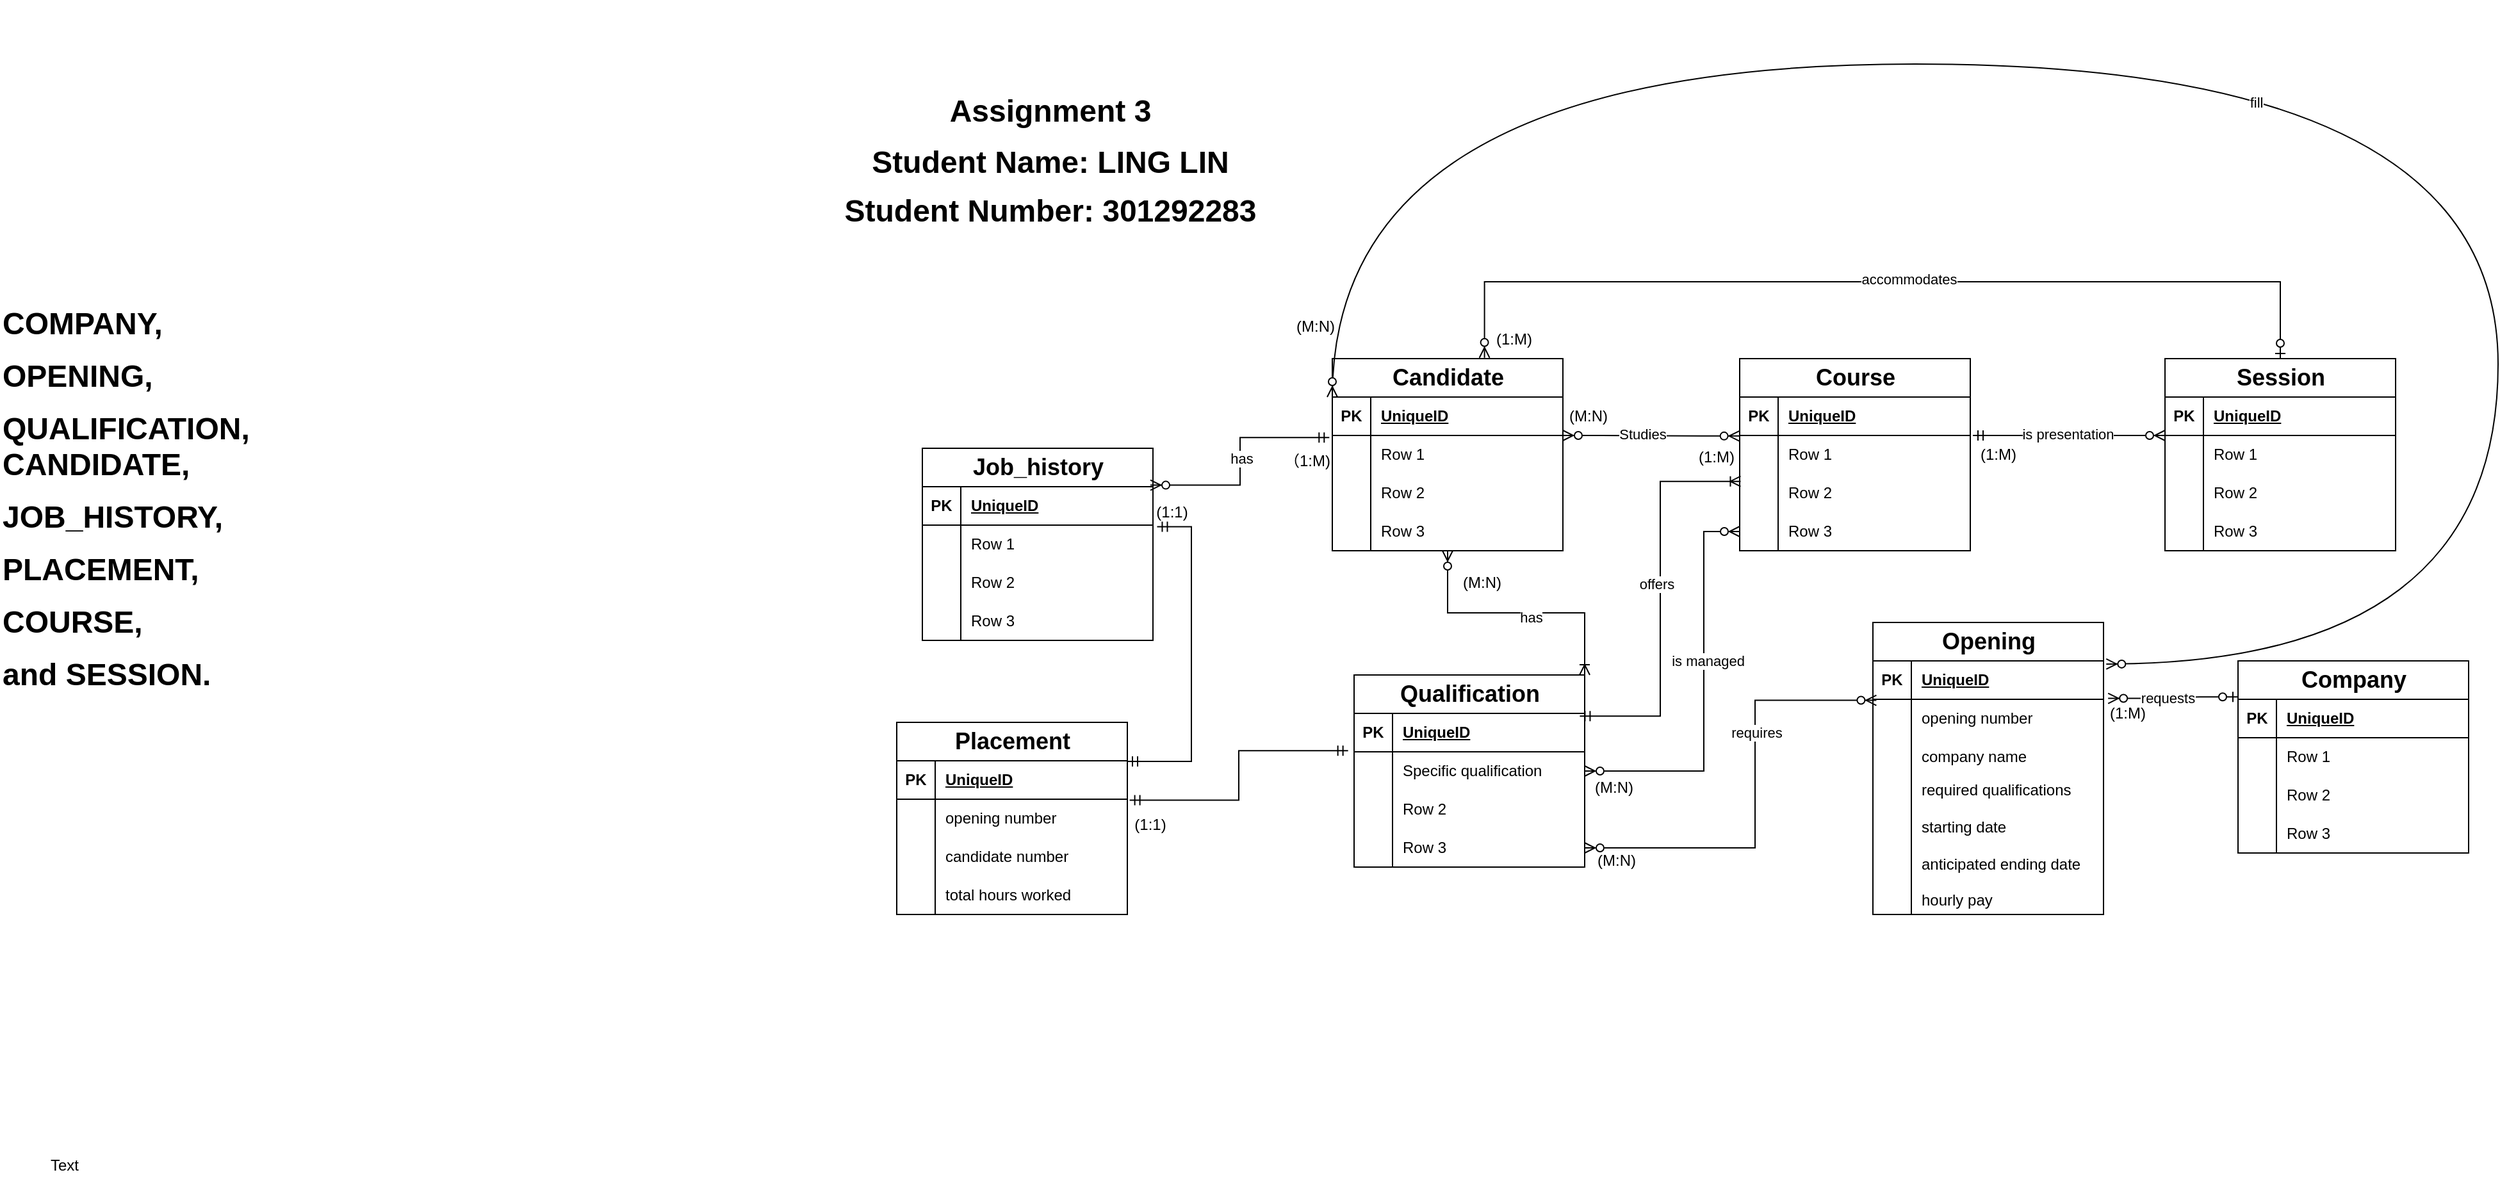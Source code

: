 <mxfile version="21.1.1" type="device">
  <diagram id="R2lEEEUBdFMjLlhIrx00" name="Page-1">
    <mxGraphModel dx="2435" dy="839" grid="1" gridSize="10" guides="1" tooltips="1" connect="1" arrows="1" fold="1" page="1" pageScale="1" pageWidth="850" pageHeight="1100" math="0" shadow="0" extFonts="Permanent Marker^https://fonts.googleapis.com/css?family=Permanent+Marker">
      <root>
        <mxCell id="0" />
        <mxCell id="1" parent="0" />
        <mxCell id="50fSbqfn05oUnRoT45m9-1" value="&lt;font style=&quot;font-size: 18px;&quot;&gt;Candidate&lt;/font&gt;" style="shape=table;startSize=30;container=1;collapsible=1;childLayout=tableLayout;fixedRows=1;rowLines=0;fontStyle=1;align=center;resizeLast=1;html=1;" parent="1" vertex="1">
          <mxGeometry x="620" y="434" width="180" height="150" as="geometry" />
        </mxCell>
        <mxCell id="50fSbqfn05oUnRoT45m9-2" value="" style="shape=tableRow;horizontal=0;startSize=0;swimlaneHead=0;swimlaneBody=0;fillColor=none;collapsible=0;dropTarget=0;points=[[0,0.5],[1,0.5]];portConstraint=eastwest;top=0;left=0;right=0;bottom=1;" parent="50fSbqfn05oUnRoT45m9-1" vertex="1">
          <mxGeometry y="30" width="180" height="30" as="geometry" />
        </mxCell>
        <mxCell id="50fSbqfn05oUnRoT45m9-3" value="PK" style="shape=partialRectangle;connectable=0;fillColor=none;top=0;left=0;bottom=0;right=0;fontStyle=1;overflow=hidden;whiteSpace=wrap;html=1;" parent="50fSbqfn05oUnRoT45m9-2" vertex="1">
          <mxGeometry width="30" height="30" as="geometry">
            <mxRectangle width="30" height="30" as="alternateBounds" />
          </mxGeometry>
        </mxCell>
        <mxCell id="50fSbqfn05oUnRoT45m9-4" value="UniqueID" style="shape=partialRectangle;connectable=0;fillColor=none;top=0;left=0;bottom=0;right=0;align=left;spacingLeft=6;fontStyle=5;overflow=hidden;whiteSpace=wrap;html=1;" parent="50fSbqfn05oUnRoT45m9-2" vertex="1">
          <mxGeometry x="30" width="150" height="30" as="geometry">
            <mxRectangle width="150" height="30" as="alternateBounds" />
          </mxGeometry>
        </mxCell>
        <mxCell id="50fSbqfn05oUnRoT45m9-5" value="" style="shape=tableRow;horizontal=0;startSize=0;swimlaneHead=0;swimlaneBody=0;fillColor=none;collapsible=0;dropTarget=0;points=[[0,0.5],[1,0.5]];portConstraint=eastwest;top=0;left=0;right=0;bottom=0;" parent="50fSbqfn05oUnRoT45m9-1" vertex="1">
          <mxGeometry y="60" width="180" height="30" as="geometry" />
        </mxCell>
        <mxCell id="50fSbqfn05oUnRoT45m9-6" value="" style="shape=partialRectangle;connectable=0;fillColor=none;top=0;left=0;bottom=0;right=0;editable=1;overflow=hidden;whiteSpace=wrap;html=1;" parent="50fSbqfn05oUnRoT45m9-5" vertex="1">
          <mxGeometry width="30" height="30" as="geometry">
            <mxRectangle width="30" height="30" as="alternateBounds" />
          </mxGeometry>
        </mxCell>
        <mxCell id="50fSbqfn05oUnRoT45m9-7" value="Row 1" style="shape=partialRectangle;connectable=0;fillColor=none;top=0;left=0;bottom=0;right=0;align=left;spacingLeft=6;overflow=hidden;whiteSpace=wrap;html=1;" parent="50fSbqfn05oUnRoT45m9-5" vertex="1">
          <mxGeometry x="30" width="150" height="30" as="geometry">
            <mxRectangle width="150" height="30" as="alternateBounds" />
          </mxGeometry>
        </mxCell>
        <mxCell id="50fSbqfn05oUnRoT45m9-8" value="" style="shape=tableRow;horizontal=0;startSize=0;swimlaneHead=0;swimlaneBody=0;fillColor=none;collapsible=0;dropTarget=0;points=[[0,0.5],[1,0.5]];portConstraint=eastwest;top=0;left=0;right=0;bottom=0;" parent="50fSbqfn05oUnRoT45m9-1" vertex="1">
          <mxGeometry y="90" width="180" height="30" as="geometry" />
        </mxCell>
        <mxCell id="50fSbqfn05oUnRoT45m9-9" value="" style="shape=partialRectangle;connectable=0;fillColor=none;top=0;left=0;bottom=0;right=0;editable=1;overflow=hidden;whiteSpace=wrap;html=1;" parent="50fSbqfn05oUnRoT45m9-8" vertex="1">
          <mxGeometry width="30" height="30" as="geometry">
            <mxRectangle width="30" height="30" as="alternateBounds" />
          </mxGeometry>
        </mxCell>
        <mxCell id="50fSbqfn05oUnRoT45m9-10" value="Row 2" style="shape=partialRectangle;connectable=0;fillColor=none;top=0;left=0;bottom=0;right=0;align=left;spacingLeft=6;overflow=hidden;whiteSpace=wrap;html=1;" parent="50fSbqfn05oUnRoT45m9-8" vertex="1">
          <mxGeometry x="30" width="150" height="30" as="geometry">
            <mxRectangle width="150" height="30" as="alternateBounds" />
          </mxGeometry>
        </mxCell>
        <mxCell id="50fSbqfn05oUnRoT45m9-11" value="" style="shape=tableRow;horizontal=0;startSize=0;swimlaneHead=0;swimlaneBody=0;fillColor=none;collapsible=0;dropTarget=0;points=[[0,0.5],[1,0.5]];portConstraint=eastwest;top=0;left=0;right=0;bottom=0;" parent="50fSbqfn05oUnRoT45m9-1" vertex="1">
          <mxGeometry y="120" width="180" height="30" as="geometry" />
        </mxCell>
        <mxCell id="50fSbqfn05oUnRoT45m9-12" value="" style="shape=partialRectangle;connectable=0;fillColor=none;top=0;left=0;bottom=0;right=0;editable=1;overflow=hidden;whiteSpace=wrap;html=1;" parent="50fSbqfn05oUnRoT45m9-11" vertex="1">
          <mxGeometry width="30" height="30" as="geometry">
            <mxRectangle width="30" height="30" as="alternateBounds" />
          </mxGeometry>
        </mxCell>
        <mxCell id="50fSbqfn05oUnRoT45m9-13" value="Row 3" style="shape=partialRectangle;connectable=0;fillColor=none;top=0;left=0;bottom=0;right=0;align=left;spacingLeft=6;overflow=hidden;whiteSpace=wrap;html=1;" parent="50fSbqfn05oUnRoT45m9-11" vertex="1">
          <mxGeometry x="30" width="150" height="30" as="geometry">
            <mxRectangle width="150" height="30" as="alternateBounds" />
          </mxGeometry>
        </mxCell>
        <mxCell id="50fSbqfn05oUnRoT45m9-14" value="&lt;font style=&quot;font-size: 18px;&quot;&gt;Job_history&lt;/font&gt;" style="shape=table;startSize=30;container=1;collapsible=1;childLayout=tableLayout;fixedRows=1;rowLines=0;fontStyle=1;align=center;resizeLast=1;html=1;" parent="1" vertex="1">
          <mxGeometry x="300" y="504" width="180" height="150" as="geometry" />
        </mxCell>
        <mxCell id="50fSbqfn05oUnRoT45m9-15" value="" style="shape=tableRow;horizontal=0;startSize=0;swimlaneHead=0;swimlaneBody=0;fillColor=none;collapsible=0;dropTarget=0;points=[[0,0.5],[1,0.5]];portConstraint=eastwest;top=0;left=0;right=0;bottom=1;" parent="50fSbqfn05oUnRoT45m9-14" vertex="1">
          <mxGeometry y="30" width="180" height="30" as="geometry" />
        </mxCell>
        <mxCell id="50fSbqfn05oUnRoT45m9-16" value="PK" style="shape=partialRectangle;connectable=0;fillColor=none;top=0;left=0;bottom=0;right=0;fontStyle=1;overflow=hidden;whiteSpace=wrap;html=1;" parent="50fSbqfn05oUnRoT45m9-15" vertex="1">
          <mxGeometry width="30" height="30" as="geometry">
            <mxRectangle width="30" height="30" as="alternateBounds" />
          </mxGeometry>
        </mxCell>
        <mxCell id="50fSbqfn05oUnRoT45m9-17" value="UniqueID" style="shape=partialRectangle;connectable=0;fillColor=none;top=0;left=0;bottom=0;right=0;align=left;spacingLeft=6;fontStyle=5;overflow=hidden;whiteSpace=wrap;html=1;" parent="50fSbqfn05oUnRoT45m9-15" vertex="1">
          <mxGeometry x="30" width="150" height="30" as="geometry">
            <mxRectangle width="150" height="30" as="alternateBounds" />
          </mxGeometry>
        </mxCell>
        <mxCell id="50fSbqfn05oUnRoT45m9-18" value="" style="shape=tableRow;horizontal=0;startSize=0;swimlaneHead=0;swimlaneBody=0;fillColor=none;collapsible=0;dropTarget=0;points=[[0,0.5],[1,0.5]];portConstraint=eastwest;top=0;left=0;right=0;bottom=0;" parent="50fSbqfn05oUnRoT45m9-14" vertex="1">
          <mxGeometry y="60" width="180" height="30" as="geometry" />
        </mxCell>
        <mxCell id="50fSbqfn05oUnRoT45m9-19" value="" style="shape=partialRectangle;connectable=0;fillColor=none;top=0;left=0;bottom=0;right=0;editable=1;overflow=hidden;whiteSpace=wrap;html=1;" parent="50fSbqfn05oUnRoT45m9-18" vertex="1">
          <mxGeometry width="30" height="30" as="geometry">
            <mxRectangle width="30" height="30" as="alternateBounds" />
          </mxGeometry>
        </mxCell>
        <mxCell id="50fSbqfn05oUnRoT45m9-20" value="Row 1" style="shape=partialRectangle;connectable=0;fillColor=none;top=0;left=0;bottom=0;right=0;align=left;spacingLeft=6;overflow=hidden;whiteSpace=wrap;html=1;" parent="50fSbqfn05oUnRoT45m9-18" vertex="1">
          <mxGeometry x="30" width="150" height="30" as="geometry">
            <mxRectangle width="150" height="30" as="alternateBounds" />
          </mxGeometry>
        </mxCell>
        <mxCell id="50fSbqfn05oUnRoT45m9-21" value="" style="shape=tableRow;horizontal=0;startSize=0;swimlaneHead=0;swimlaneBody=0;fillColor=none;collapsible=0;dropTarget=0;points=[[0,0.5],[1,0.5]];portConstraint=eastwest;top=0;left=0;right=0;bottom=0;" parent="50fSbqfn05oUnRoT45m9-14" vertex="1">
          <mxGeometry y="90" width="180" height="30" as="geometry" />
        </mxCell>
        <mxCell id="50fSbqfn05oUnRoT45m9-22" value="" style="shape=partialRectangle;connectable=0;fillColor=none;top=0;left=0;bottom=0;right=0;editable=1;overflow=hidden;whiteSpace=wrap;html=1;" parent="50fSbqfn05oUnRoT45m9-21" vertex="1">
          <mxGeometry width="30" height="30" as="geometry">
            <mxRectangle width="30" height="30" as="alternateBounds" />
          </mxGeometry>
        </mxCell>
        <mxCell id="50fSbqfn05oUnRoT45m9-23" value="Row 2" style="shape=partialRectangle;connectable=0;fillColor=none;top=0;left=0;bottom=0;right=0;align=left;spacingLeft=6;overflow=hidden;whiteSpace=wrap;html=1;" parent="50fSbqfn05oUnRoT45m9-21" vertex="1">
          <mxGeometry x="30" width="150" height="30" as="geometry">
            <mxRectangle width="150" height="30" as="alternateBounds" />
          </mxGeometry>
        </mxCell>
        <mxCell id="50fSbqfn05oUnRoT45m9-24" value="" style="shape=tableRow;horizontal=0;startSize=0;swimlaneHead=0;swimlaneBody=0;fillColor=none;collapsible=0;dropTarget=0;points=[[0,0.5],[1,0.5]];portConstraint=eastwest;top=0;left=0;right=0;bottom=0;" parent="50fSbqfn05oUnRoT45m9-14" vertex="1">
          <mxGeometry y="120" width="180" height="30" as="geometry" />
        </mxCell>
        <mxCell id="50fSbqfn05oUnRoT45m9-25" value="" style="shape=partialRectangle;connectable=0;fillColor=none;top=0;left=0;bottom=0;right=0;editable=1;overflow=hidden;whiteSpace=wrap;html=1;" parent="50fSbqfn05oUnRoT45m9-24" vertex="1">
          <mxGeometry width="30" height="30" as="geometry">
            <mxRectangle width="30" height="30" as="alternateBounds" />
          </mxGeometry>
        </mxCell>
        <mxCell id="50fSbqfn05oUnRoT45m9-26" value="Row 3" style="shape=partialRectangle;connectable=0;fillColor=none;top=0;left=0;bottom=0;right=0;align=left;spacingLeft=6;overflow=hidden;whiteSpace=wrap;html=1;" parent="50fSbqfn05oUnRoT45m9-24" vertex="1">
          <mxGeometry x="30" width="150" height="30" as="geometry">
            <mxRectangle width="150" height="30" as="alternateBounds" />
          </mxGeometry>
        </mxCell>
        <mxCell id="50fSbqfn05oUnRoT45m9-27" value="" style="edgeStyle=elbowEdgeStyle;fontSize=12;html=1;endArrow=ERzeroToMany;startArrow=ERmandOne;rounded=0;entryX=0.989;entryY=-0.04;entryDx=0;entryDy=0;exitX=-0.013;exitY=0.053;exitDx=0;exitDy=0;exitPerimeter=0;entryPerimeter=0;" parent="1" source="50fSbqfn05oUnRoT45m9-5" target="50fSbqfn05oUnRoT45m9-15" edge="1">
          <mxGeometry width="100" height="100" relative="1" as="geometry">
            <mxPoint x="400" y="574" as="sourcePoint" />
            <mxPoint x="500" y="474" as="targetPoint" />
          </mxGeometry>
        </mxCell>
        <mxCell id="50fSbqfn05oUnRoT45m9-28" value="has" style="edgeLabel;html=1;align=center;verticalAlign=middle;resizable=0;points=[];" parent="50fSbqfn05oUnRoT45m9-27" vertex="1" connectable="0">
          <mxGeometry x="-0.029" y="1" relative="1" as="geometry">
            <mxPoint as="offset" />
          </mxGeometry>
        </mxCell>
        <mxCell id="50fSbqfn05oUnRoT45m9-29" value="&lt;font style=&quot;font-size: 18px;&quot;&gt;Qualification&lt;/font&gt;" style="shape=table;startSize=30;container=1;collapsible=1;childLayout=tableLayout;fixedRows=1;rowLines=0;fontStyle=1;align=center;resizeLast=1;html=1;" parent="1" vertex="1">
          <mxGeometry x="637" y="681" width="180" height="150" as="geometry" />
        </mxCell>
        <mxCell id="50fSbqfn05oUnRoT45m9-30" value="" style="shape=tableRow;horizontal=0;startSize=0;swimlaneHead=0;swimlaneBody=0;fillColor=none;collapsible=0;dropTarget=0;points=[[0,0.5],[1,0.5]];portConstraint=eastwest;top=0;left=0;right=0;bottom=1;" parent="50fSbqfn05oUnRoT45m9-29" vertex="1">
          <mxGeometry y="30" width="180" height="30" as="geometry" />
        </mxCell>
        <mxCell id="50fSbqfn05oUnRoT45m9-31" value="PK" style="shape=partialRectangle;connectable=0;fillColor=none;top=0;left=0;bottom=0;right=0;fontStyle=1;overflow=hidden;whiteSpace=wrap;html=1;" parent="50fSbqfn05oUnRoT45m9-30" vertex="1">
          <mxGeometry width="30" height="30" as="geometry">
            <mxRectangle width="30" height="30" as="alternateBounds" />
          </mxGeometry>
        </mxCell>
        <mxCell id="50fSbqfn05oUnRoT45m9-32" value="UniqueID" style="shape=partialRectangle;connectable=0;fillColor=none;top=0;left=0;bottom=0;right=0;align=left;spacingLeft=6;fontStyle=5;overflow=hidden;whiteSpace=wrap;html=1;" parent="50fSbqfn05oUnRoT45m9-30" vertex="1">
          <mxGeometry x="30" width="150" height="30" as="geometry">
            <mxRectangle width="150" height="30" as="alternateBounds" />
          </mxGeometry>
        </mxCell>
        <mxCell id="50fSbqfn05oUnRoT45m9-33" value="" style="shape=tableRow;horizontal=0;startSize=0;swimlaneHead=0;swimlaneBody=0;fillColor=none;collapsible=0;dropTarget=0;points=[[0,0.5],[1,0.5]];portConstraint=eastwest;top=0;left=0;right=0;bottom=0;" parent="50fSbqfn05oUnRoT45m9-29" vertex="1">
          <mxGeometry y="60" width="180" height="30" as="geometry" />
        </mxCell>
        <mxCell id="50fSbqfn05oUnRoT45m9-34" value="" style="shape=partialRectangle;connectable=0;fillColor=none;top=0;left=0;bottom=0;right=0;editable=1;overflow=hidden;whiteSpace=wrap;html=1;" parent="50fSbqfn05oUnRoT45m9-33" vertex="1">
          <mxGeometry width="30" height="30" as="geometry">
            <mxRectangle width="30" height="30" as="alternateBounds" />
          </mxGeometry>
        </mxCell>
        <mxCell id="50fSbqfn05oUnRoT45m9-35" value="Specific qualification" style="shape=partialRectangle;connectable=0;fillColor=none;top=0;left=0;bottom=0;right=0;align=left;spacingLeft=6;overflow=hidden;whiteSpace=wrap;html=1;" parent="50fSbqfn05oUnRoT45m9-33" vertex="1">
          <mxGeometry x="30" width="150" height="30" as="geometry">
            <mxRectangle width="150" height="30" as="alternateBounds" />
          </mxGeometry>
        </mxCell>
        <mxCell id="50fSbqfn05oUnRoT45m9-36" value="" style="shape=tableRow;horizontal=0;startSize=0;swimlaneHead=0;swimlaneBody=0;fillColor=none;collapsible=0;dropTarget=0;points=[[0,0.5],[1,0.5]];portConstraint=eastwest;top=0;left=0;right=0;bottom=0;" parent="50fSbqfn05oUnRoT45m9-29" vertex="1">
          <mxGeometry y="90" width="180" height="30" as="geometry" />
        </mxCell>
        <mxCell id="50fSbqfn05oUnRoT45m9-37" value="" style="shape=partialRectangle;connectable=0;fillColor=none;top=0;left=0;bottom=0;right=0;editable=1;overflow=hidden;whiteSpace=wrap;html=1;" parent="50fSbqfn05oUnRoT45m9-36" vertex="1">
          <mxGeometry width="30" height="30" as="geometry">
            <mxRectangle width="30" height="30" as="alternateBounds" />
          </mxGeometry>
        </mxCell>
        <mxCell id="50fSbqfn05oUnRoT45m9-38" value="Row 2" style="shape=partialRectangle;connectable=0;fillColor=none;top=0;left=0;bottom=0;right=0;align=left;spacingLeft=6;overflow=hidden;whiteSpace=wrap;html=1;" parent="50fSbqfn05oUnRoT45m9-36" vertex="1">
          <mxGeometry x="30" width="150" height="30" as="geometry">
            <mxRectangle width="150" height="30" as="alternateBounds" />
          </mxGeometry>
        </mxCell>
        <mxCell id="50fSbqfn05oUnRoT45m9-39" value="" style="shape=tableRow;horizontal=0;startSize=0;swimlaneHead=0;swimlaneBody=0;fillColor=none;collapsible=0;dropTarget=0;points=[[0,0.5],[1,0.5]];portConstraint=eastwest;top=0;left=0;right=0;bottom=0;" parent="50fSbqfn05oUnRoT45m9-29" vertex="1">
          <mxGeometry y="120" width="180" height="30" as="geometry" />
        </mxCell>
        <mxCell id="50fSbqfn05oUnRoT45m9-40" value="" style="shape=partialRectangle;connectable=0;fillColor=none;top=0;left=0;bottom=0;right=0;editable=1;overflow=hidden;whiteSpace=wrap;html=1;" parent="50fSbqfn05oUnRoT45m9-39" vertex="1">
          <mxGeometry width="30" height="30" as="geometry">
            <mxRectangle width="30" height="30" as="alternateBounds" />
          </mxGeometry>
        </mxCell>
        <mxCell id="50fSbqfn05oUnRoT45m9-41" value="Row 3" style="shape=partialRectangle;connectable=0;fillColor=none;top=0;left=0;bottom=0;right=0;align=left;spacingLeft=6;overflow=hidden;whiteSpace=wrap;html=1;" parent="50fSbqfn05oUnRoT45m9-39" vertex="1">
          <mxGeometry x="30" width="150" height="30" as="geometry">
            <mxRectangle width="150" height="30" as="alternateBounds" />
          </mxGeometry>
        </mxCell>
        <mxCell id="50fSbqfn05oUnRoT45m9-42" value="" style="edgeStyle=elbowEdgeStyle;fontSize=12;html=1;endArrow=ERoneToMany;startArrow=ERzeroToMany;rounded=0;entryX=1;entryY=0;entryDx=0;entryDy=0;elbow=vertical;" parent="1" source="50fSbqfn05oUnRoT45m9-11" target="50fSbqfn05oUnRoT45m9-29" edge="1">
          <mxGeometry width="100" height="100" relative="1" as="geometry">
            <mxPoint x="790" y="644" as="sourcePoint" />
            <mxPoint x="890" y="544" as="targetPoint" />
          </mxGeometry>
        </mxCell>
        <mxCell id="50fSbqfn05oUnRoT45m9-43" value="has" style="edgeLabel;html=1;align=center;verticalAlign=middle;resizable=0;points=[];" parent="50fSbqfn05oUnRoT45m9-42" vertex="1" connectable="0">
          <mxGeometry x="0.115" y="-3" relative="1" as="geometry">
            <mxPoint as="offset" />
          </mxGeometry>
        </mxCell>
        <mxCell id="50fSbqfn05oUnRoT45m9-44" value="&lt;font style=&quot;font-size: 18px;&quot;&gt;Course&lt;/font&gt;" style="shape=table;startSize=30;container=1;collapsible=1;childLayout=tableLayout;fixedRows=1;rowLines=0;fontStyle=1;align=center;resizeLast=1;html=1;" parent="1" vertex="1">
          <mxGeometry x="938" y="434" width="180" height="150" as="geometry" />
        </mxCell>
        <mxCell id="50fSbqfn05oUnRoT45m9-45" value="" style="shape=tableRow;horizontal=0;startSize=0;swimlaneHead=0;swimlaneBody=0;fillColor=none;collapsible=0;dropTarget=0;points=[[0,0.5],[1,0.5]];portConstraint=eastwest;top=0;left=0;right=0;bottom=1;" parent="50fSbqfn05oUnRoT45m9-44" vertex="1">
          <mxGeometry y="30" width="180" height="30" as="geometry" />
        </mxCell>
        <mxCell id="50fSbqfn05oUnRoT45m9-46" value="PK" style="shape=partialRectangle;connectable=0;fillColor=none;top=0;left=0;bottom=0;right=0;fontStyle=1;overflow=hidden;whiteSpace=wrap;html=1;" parent="50fSbqfn05oUnRoT45m9-45" vertex="1">
          <mxGeometry width="30" height="30" as="geometry">
            <mxRectangle width="30" height="30" as="alternateBounds" />
          </mxGeometry>
        </mxCell>
        <mxCell id="50fSbqfn05oUnRoT45m9-47" value="UniqueID" style="shape=partialRectangle;connectable=0;fillColor=none;top=0;left=0;bottom=0;right=0;align=left;spacingLeft=6;fontStyle=5;overflow=hidden;whiteSpace=wrap;html=1;" parent="50fSbqfn05oUnRoT45m9-45" vertex="1">
          <mxGeometry x="30" width="150" height="30" as="geometry">
            <mxRectangle width="150" height="30" as="alternateBounds" />
          </mxGeometry>
        </mxCell>
        <mxCell id="50fSbqfn05oUnRoT45m9-48" value="" style="shape=tableRow;horizontal=0;startSize=0;swimlaneHead=0;swimlaneBody=0;fillColor=none;collapsible=0;dropTarget=0;points=[[0,0.5],[1,0.5]];portConstraint=eastwest;top=0;left=0;right=0;bottom=0;" parent="50fSbqfn05oUnRoT45m9-44" vertex="1">
          <mxGeometry y="60" width="180" height="30" as="geometry" />
        </mxCell>
        <mxCell id="50fSbqfn05oUnRoT45m9-49" value="" style="shape=partialRectangle;connectable=0;fillColor=none;top=0;left=0;bottom=0;right=0;editable=1;overflow=hidden;whiteSpace=wrap;html=1;" parent="50fSbqfn05oUnRoT45m9-48" vertex="1">
          <mxGeometry width="30" height="30" as="geometry">
            <mxRectangle width="30" height="30" as="alternateBounds" />
          </mxGeometry>
        </mxCell>
        <mxCell id="50fSbqfn05oUnRoT45m9-50" value="Row 1" style="shape=partialRectangle;connectable=0;fillColor=none;top=0;left=0;bottom=0;right=0;align=left;spacingLeft=6;overflow=hidden;whiteSpace=wrap;html=1;" parent="50fSbqfn05oUnRoT45m9-48" vertex="1">
          <mxGeometry x="30" width="150" height="30" as="geometry">
            <mxRectangle width="150" height="30" as="alternateBounds" />
          </mxGeometry>
        </mxCell>
        <mxCell id="50fSbqfn05oUnRoT45m9-51" value="" style="shape=tableRow;horizontal=0;startSize=0;swimlaneHead=0;swimlaneBody=0;fillColor=none;collapsible=0;dropTarget=0;points=[[0,0.5],[1,0.5]];portConstraint=eastwest;top=0;left=0;right=0;bottom=0;" parent="50fSbqfn05oUnRoT45m9-44" vertex="1">
          <mxGeometry y="90" width="180" height="30" as="geometry" />
        </mxCell>
        <mxCell id="50fSbqfn05oUnRoT45m9-52" value="" style="shape=partialRectangle;connectable=0;fillColor=none;top=0;left=0;bottom=0;right=0;editable=1;overflow=hidden;whiteSpace=wrap;html=1;" parent="50fSbqfn05oUnRoT45m9-51" vertex="1">
          <mxGeometry width="30" height="30" as="geometry">
            <mxRectangle width="30" height="30" as="alternateBounds" />
          </mxGeometry>
        </mxCell>
        <mxCell id="50fSbqfn05oUnRoT45m9-53" value="Row 2" style="shape=partialRectangle;connectable=0;fillColor=none;top=0;left=0;bottom=0;right=0;align=left;spacingLeft=6;overflow=hidden;whiteSpace=wrap;html=1;" parent="50fSbqfn05oUnRoT45m9-51" vertex="1">
          <mxGeometry x="30" width="150" height="30" as="geometry">
            <mxRectangle width="150" height="30" as="alternateBounds" />
          </mxGeometry>
        </mxCell>
        <mxCell id="50fSbqfn05oUnRoT45m9-54" value="" style="shape=tableRow;horizontal=0;startSize=0;swimlaneHead=0;swimlaneBody=0;fillColor=none;collapsible=0;dropTarget=0;points=[[0,0.5],[1,0.5]];portConstraint=eastwest;top=0;left=0;right=0;bottom=0;" parent="50fSbqfn05oUnRoT45m9-44" vertex="1">
          <mxGeometry y="120" width="180" height="30" as="geometry" />
        </mxCell>
        <mxCell id="50fSbqfn05oUnRoT45m9-55" value="" style="shape=partialRectangle;connectable=0;fillColor=none;top=0;left=0;bottom=0;right=0;editable=1;overflow=hidden;whiteSpace=wrap;html=1;" parent="50fSbqfn05oUnRoT45m9-54" vertex="1">
          <mxGeometry width="30" height="30" as="geometry">
            <mxRectangle width="30" height="30" as="alternateBounds" />
          </mxGeometry>
        </mxCell>
        <mxCell id="50fSbqfn05oUnRoT45m9-56" value="Row 3" style="shape=partialRectangle;connectable=0;fillColor=none;top=0;left=0;bottom=0;right=0;align=left;spacingLeft=6;overflow=hidden;whiteSpace=wrap;html=1;" parent="50fSbqfn05oUnRoT45m9-54" vertex="1">
          <mxGeometry x="30" width="150" height="30" as="geometry">
            <mxRectangle width="150" height="30" as="alternateBounds" />
          </mxGeometry>
        </mxCell>
        <mxCell id="50fSbqfn05oUnRoT45m9-121" value="&lt;font style=&quot;font-size: 18px;&quot;&gt;Session&lt;/font&gt;" style="shape=table;startSize=30;container=1;collapsible=1;childLayout=tableLayout;fixedRows=1;rowLines=0;fontStyle=1;align=center;resizeLast=1;html=1;" parent="1" vertex="1">
          <mxGeometry x="1270" y="434" width="180" height="150" as="geometry" />
        </mxCell>
        <mxCell id="50fSbqfn05oUnRoT45m9-122" value="" style="shape=tableRow;horizontal=0;startSize=0;swimlaneHead=0;swimlaneBody=0;fillColor=none;collapsible=0;dropTarget=0;points=[[0,0.5],[1,0.5]];portConstraint=eastwest;top=0;left=0;right=0;bottom=1;" parent="50fSbqfn05oUnRoT45m9-121" vertex="1">
          <mxGeometry y="30" width="180" height="30" as="geometry" />
        </mxCell>
        <mxCell id="50fSbqfn05oUnRoT45m9-123" value="PK" style="shape=partialRectangle;connectable=0;fillColor=none;top=0;left=0;bottom=0;right=0;fontStyle=1;overflow=hidden;whiteSpace=wrap;html=1;" parent="50fSbqfn05oUnRoT45m9-122" vertex="1">
          <mxGeometry width="30" height="30" as="geometry">
            <mxRectangle width="30" height="30" as="alternateBounds" />
          </mxGeometry>
        </mxCell>
        <mxCell id="50fSbqfn05oUnRoT45m9-124" value="UniqueID" style="shape=partialRectangle;connectable=0;fillColor=none;top=0;left=0;bottom=0;right=0;align=left;spacingLeft=6;fontStyle=5;overflow=hidden;whiteSpace=wrap;html=1;" parent="50fSbqfn05oUnRoT45m9-122" vertex="1">
          <mxGeometry x="30" width="150" height="30" as="geometry">
            <mxRectangle width="150" height="30" as="alternateBounds" />
          </mxGeometry>
        </mxCell>
        <mxCell id="50fSbqfn05oUnRoT45m9-125" value="" style="shape=tableRow;horizontal=0;startSize=0;swimlaneHead=0;swimlaneBody=0;fillColor=none;collapsible=0;dropTarget=0;points=[[0,0.5],[1,0.5]];portConstraint=eastwest;top=0;left=0;right=0;bottom=0;" parent="50fSbqfn05oUnRoT45m9-121" vertex="1">
          <mxGeometry y="60" width="180" height="30" as="geometry" />
        </mxCell>
        <mxCell id="50fSbqfn05oUnRoT45m9-126" value="" style="shape=partialRectangle;connectable=0;fillColor=none;top=0;left=0;bottom=0;right=0;editable=1;overflow=hidden;whiteSpace=wrap;html=1;" parent="50fSbqfn05oUnRoT45m9-125" vertex="1">
          <mxGeometry width="30" height="30" as="geometry">
            <mxRectangle width="30" height="30" as="alternateBounds" />
          </mxGeometry>
        </mxCell>
        <mxCell id="50fSbqfn05oUnRoT45m9-127" value="Row 1" style="shape=partialRectangle;connectable=0;fillColor=none;top=0;left=0;bottom=0;right=0;align=left;spacingLeft=6;overflow=hidden;whiteSpace=wrap;html=1;" parent="50fSbqfn05oUnRoT45m9-125" vertex="1">
          <mxGeometry x="30" width="150" height="30" as="geometry">
            <mxRectangle width="150" height="30" as="alternateBounds" />
          </mxGeometry>
        </mxCell>
        <mxCell id="50fSbqfn05oUnRoT45m9-128" value="" style="shape=tableRow;horizontal=0;startSize=0;swimlaneHead=0;swimlaneBody=0;fillColor=none;collapsible=0;dropTarget=0;points=[[0,0.5],[1,0.5]];portConstraint=eastwest;top=0;left=0;right=0;bottom=0;" parent="50fSbqfn05oUnRoT45m9-121" vertex="1">
          <mxGeometry y="90" width="180" height="30" as="geometry" />
        </mxCell>
        <mxCell id="50fSbqfn05oUnRoT45m9-129" value="" style="shape=partialRectangle;connectable=0;fillColor=none;top=0;left=0;bottom=0;right=0;editable=1;overflow=hidden;whiteSpace=wrap;html=1;" parent="50fSbqfn05oUnRoT45m9-128" vertex="1">
          <mxGeometry width="30" height="30" as="geometry">
            <mxRectangle width="30" height="30" as="alternateBounds" />
          </mxGeometry>
        </mxCell>
        <mxCell id="50fSbqfn05oUnRoT45m9-130" value="Row 2" style="shape=partialRectangle;connectable=0;fillColor=none;top=0;left=0;bottom=0;right=0;align=left;spacingLeft=6;overflow=hidden;whiteSpace=wrap;html=1;" parent="50fSbqfn05oUnRoT45m9-128" vertex="1">
          <mxGeometry x="30" width="150" height="30" as="geometry">
            <mxRectangle width="150" height="30" as="alternateBounds" />
          </mxGeometry>
        </mxCell>
        <mxCell id="50fSbqfn05oUnRoT45m9-131" value="" style="shape=tableRow;horizontal=0;startSize=0;swimlaneHead=0;swimlaneBody=0;fillColor=none;collapsible=0;dropTarget=0;points=[[0,0.5],[1,0.5]];portConstraint=eastwest;top=0;left=0;right=0;bottom=0;" parent="50fSbqfn05oUnRoT45m9-121" vertex="1">
          <mxGeometry y="120" width="180" height="30" as="geometry" />
        </mxCell>
        <mxCell id="50fSbqfn05oUnRoT45m9-132" value="" style="shape=partialRectangle;connectable=0;fillColor=none;top=0;left=0;bottom=0;right=0;editable=1;overflow=hidden;whiteSpace=wrap;html=1;" parent="50fSbqfn05oUnRoT45m9-131" vertex="1">
          <mxGeometry width="30" height="30" as="geometry">
            <mxRectangle width="30" height="30" as="alternateBounds" />
          </mxGeometry>
        </mxCell>
        <mxCell id="50fSbqfn05oUnRoT45m9-133" value="Row 3" style="shape=partialRectangle;connectable=0;fillColor=none;top=0;left=0;bottom=0;right=0;align=left;spacingLeft=6;overflow=hidden;whiteSpace=wrap;html=1;" parent="50fSbqfn05oUnRoT45m9-131" vertex="1">
          <mxGeometry x="30" width="150" height="30" as="geometry">
            <mxRectangle width="150" height="30" as="alternateBounds" />
          </mxGeometry>
        </mxCell>
        <mxCell id="50fSbqfn05oUnRoT45m9-137" value="" style="edgeStyle=elbowEdgeStyle;fontSize=12;html=1;endArrow=ERzeroToMany;startArrow=ERzeroToOne;rounded=0;exitX=0.5;exitY=0;exitDx=0;exitDy=0;elbow=vertical;entryX=0.66;entryY=-0.004;entryDx=0;entryDy=0;entryPerimeter=0;" parent="1" source="50fSbqfn05oUnRoT45m9-121" target="50fSbqfn05oUnRoT45m9-1" edge="1">
          <mxGeometry width="100" height="100" relative="1" as="geometry">
            <mxPoint x="970" y="414" as="sourcePoint" />
            <mxPoint x="740" y="424" as="targetPoint" />
            <Array as="points">
              <mxPoint x="1060" y="374" />
            </Array>
          </mxGeometry>
        </mxCell>
        <mxCell id="50fSbqfn05oUnRoT45m9-138" value="accommodates" style="edgeLabel;html=1;align=center;verticalAlign=middle;resizable=0;points=[];" parent="50fSbqfn05oUnRoT45m9-137" vertex="1" connectable="0">
          <mxGeometry x="-0.055" y="-2" relative="1" as="geometry">
            <mxPoint as="offset" />
          </mxGeometry>
        </mxCell>
        <mxCell id="50fSbqfn05oUnRoT45m9-139" value="&lt;font style=&quot;font-size: 18px;&quot;&gt;Company&lt;/font&gt;" style="shape=table;startSize=30;container=1;collapsible=1;childLayout=tableLayout;fixedRows=1;rowLines=0;fontStyle=1;align=center;resizeLast=1;html=1;" parent="1" vertex="1">
          <mxGeometry x="1327" y="670" width="180" height="150" as="geometry" />
        </mxCell>
        <mxCell id="50fSbqfn05oUnRoT45m9-140" value="" style="shape=tableRow;horizontal=0;startSize=0;swimlaneHead=0;swimlaneBody=0;fillColor=none;collapsible=0;dropTarget=0;points=[[0,0.5],[1,0.5]];portConstraint=eastwest;top=0;left=0;right=0;bottom=1;" parent="50fSbqfn05oUnRoT45m9-139" vertex="1">
          <mxGeometry y="30" width="180" height="30" as="geometry" />
        </mxCell>
        <mxCell id="50fSbqfn05oUnRoT45m9-141" value="PK" style="shape=partialRectangle;connectable=0;fillColor=none;top=0;left=0;bottom=0;right=0;fontStyle=1;overflow=hidden;whiteSpace=wrap;html=1;" parent="50fSbqfn05oUnRoT45m9-140" vertex="1">
          <mxGeometry width="30" height="30" as="geometry">
            <mxRectangle width="30" height="30" as="alternateBounds" />
          </mxGeometry>
        </mxCell>
        <mxCell id="50fSbqfn05oUnRoT45m9-142" value="UniqueID" style="shape=partialRectangle;connectable=0;fillColor=none;top=0;left=0;bottom=0;right=0;align=left;spacingLeft=6;fontStyle=5;overflow=hidden;whiteSpace=wrap;html=1;" parent="50fSbqfn05oUnRoT45m9-140" vertex="1">
          <mxGeometry x="30" width="150" height="30" as="geometry">
            <mxRectangle width="150" height="30" as="alternateBounds" />
          </mxGeometry>
        </mxCell>
        <mxCell id="50fSbqfn05oUnRoT45m9-143" value="" style="shape=tableRow;horizontal=0;startSize=0;swimlaneHead=0;swimlaneBody=0;fillColor=none;collapsible=0;dropTarget=0;points=[[0,0.5],[1,0.5]];portConstraint=eastwest;top=0;left=0;right=0;bottom=0;" parent="50fSbqfn05oUnRoT45m9-139" vertex="1">
          <mxGeometry y="60" width="180" height="30" as="geometry" />
        </mxCell>
        <mxCell id="50fSbqfn05oUnRoT45m9-144" value="" style="shape=partialRectangle;connectable=0;fillColor=none;top=0;left=0;bottom=0;right=0;editable=1;overflow=hidden;whiteSpace=wrap;html=1;" parent="50fSbqfn05oUnRoT45m9-143" vertex="1">
          <mxGeometry width="30" height="30" as="geometry">
            <mxRectangle width="30" height="30" as="alternateBounds" />
          </mxGeometry>
        </mxCell>
        <mxCell id="50fSbqfn05oUnRoT45m9-145" value="Row 1" style="shape=partialRectangle;connectable=0;fillColor=none;top=0;left=0;bottom=0;right=0;align=left;spacingLeft=6;overflow=hidden;whiteSpace=wrap;html=1;" parent="50fSbqfn05oUnRoT45m9-143" vertex="1">
          <mxGeometry x="30" width="150" height="30" as="geometry">
            <mxRectangle width="150" height="30" as="alternateBounds" />
          </mxGeometry>
        </mxCell>
        <mxCell id="50fSbqfn05oUnRoT45m9-146" value="" style="shape=tableRow;horizontal=0;startSize=0;swimlaneHead=0;swimlaneBody=0;fillColor=none;collapsible=0;dropTarget=0;points=[[0,0.5],[1,0.5]];portConstraint=eastwest;top=0;left=0;right=0;bottom=0;" parent="50fSbqfn05oUnRoT45m9-139" vertex="1">
          <mxGeometry y="90" width="180" height="30" as="geometry" />
        </mxCell>
        <mxCell id="50fSbqfn05oUnRoT45m9-147" value="" style="shape=partialRectangle;connectable=0;fillColor=none;top=0;left=0;bottom=0;right=0;editable=1;overflow=hidden;whiteSpace=wrap;html=1;" parent="50fSbqfn05oUnRoT45m9-146" vertex="1">
          <mxGeometry width="30" height="30" as="geometry">
            <mxRectangle width="30" height="30" as="alternateBounds" />
          </mxGeometry>
        </mxCell>
        <mxCell id="50fSbqfn05oUnRoT45m9-148" value="Row 2" style="shape=partialRectangle;connectable=0;fillColor=none;top=0;left=0;bottom=0;right=0;align=left;spacingLeft=6;overflow=hidden;whiteSpace=wrap;html=1;" parent="50fSbqfn05oUnRoT45m9-146" vertex="1">
          <mxGeometry x="30" width="150" height="30" as="geometry">
            <mxRectangle width="150" height="30" as="alternateBounds" />
          </mxGeometry>
        </mxCell>
        <mxCell id="50fSbqfn05oUnRoT45m9-149" value="" style="shape=tableRow;horizontal=0;startSize=0;swimlaneHead=0;swimlaneBody=0;fillColor=none;collapsible=0;dropTarget=0;points=[[0,0.5],[1,0.5]];portConstraint=eastwest;top=0;left=0;right=0;bottom=0;" parent="50fSbqfn05oUnRoT45m9-139" vertex="1">
          <mxGeometry y="120" width="180" height="30" as="geometry" />
        </mxCell>
        <mxCell id="50fSbqfn05oUnRoT45m9-150" value="" style="shape=partialRectangle;connectable=0;fillColor=none;top=0;left=0;bottom=0;right=0;editable=1;overflow=hidden;whiteSpace=wrap;html=1;" parent="50fSbqfn05oUnRoT45m9-149" vertex="1">
          <mxGeometry width="30" height="30" as="geometry">
            <mxRectangle width="30" height="30" as="alternateBounds" />
          </mxGeometry>
        </mxCell>
        <mxCell id="50fSbqfn05oUnRoT45m9-151" value="Row 3" style="shape=partialRectangle;connectable=0;fillColor=none;top=0;left=0;bottom=0;right=0;align=left;spacingLeft=6;overflow=hidden;whiteSpace=wrap;html=1;" parent="50fSbqfn05oUnRoT45m9-149" vertex="1">
          <mxGeometry x="30" width="150" height="30" as="geometry">
            <mxRectangle width="150" height="30" as="alternateBounds" />
          </mxGeometry>
        </mxCell>
        <mxCell id="50fSbqfn05oUnRoT45m9-170" value="&lt;font style=&quot;font-size: 18px;&quot;&gt;Opening&lt;/font&gt;" style="shape=table;startSize=30;container=1;collapsible=1;childLayout=tableLayout;fixedRows=1;rowLines=0;fontStyle=1;align=center;resizeLast=1;html=1;" parent="1" vertex="1">
          <mxGeometry x="1042" y="640" width="180" height="228" as="geometry" />
        </mxCell>
        <mxCell id="50fSbqfn05oUnRoT45m9-171" value="" style="shape=tableRow;horizontal=0;startSize=0;swimlaneHead=0;swimlaneBody=0;fillColor=none;collapsible=0;dropTarget=0;points=[[0,0.5],[1,0.5]];portConstraint=eastwest;top=0;left=0;right=0;bottom=1;" parent="50fSbqfn05oUnRoT45m9-170" vertex="1">
          <mxGeometry y="30" width="180" height="30" as="geometry" />
        </mxCell>
        <mxCell id="50fSbqfn05oUnRoT45m9-172" value="PK" style="shape=partialRectangle;connectable=0;fillColor=none;top=0;left=0;bottom=0;right=0;fontStyle=1;overflow=hidden;whiteSpace=wrap;html=1;" parent="50fSbqfn05oUnRoT45m9-171" vertex="1">
          <mxGeometry width="30" height="30" as="geometry">
            <mxRectangle width="30" height="30" as="alternateBounds" />
          </mxGeometry>
        </mxCell>
        <mxCell id="50fSbqfn05oUnRoT45m9-173" value="UniqueID" style="shape=partialRectangle;connectable=0;fillColor=none;top=0;left=0;bottom=0;right=0;align=left;spacingLeft=6;fontStyle=5;overflow=hidden;whiteSpace=wrap;html=1;" parent="50fSbqfn05oUnRoT45m9-171" vertex="1">
          <mxGeometry x="30" width="150" height="30" as="geometry">
            <mxRectangle width="150" height="30" as="alternateBounds" />
          </mxGeometry>
        </mxCell>
        <mxCell id="50fSbqfn05oUnRoT45m9-174" value="" style="shape=tableRow;horizontal=0;startSize=0;swimlaneHead=0;swimlaneBody=0;fillColor=none;collapsible=0;dropTarget=0;points=[[0,0.5],[1,0.5]];portConstraint=eastwest;top=0;left=0;right=0;bottom=0;" parent="50fSbqfn05oUnRoT45m9-170" vertex="1">
          <mxGeometry y="60" width="180" height="30" as="geometry" />
        </mxCell>
        <mxCell id="50fSbqfn05oUnRoT45m9-175" value="" style="shape=partialRectangle;connectable=0;fillColor=none;top=0;left=0;bottom=0;right=0;editable=1;overflow=hidden;whiteSpace=wrap;html=1;" parent="50fSbqfn05oUnRoT45m9-174" vertex="1">
          <mxGeometry width="30" height="30" as="geometry">
            <mxRectangle width="30" height="30" as="alternateBounds" />
          </mxGeometry>
        </mxCell>
        <mxCell id="50fSbqfn05oUnRoT45m9-176" value="opening number" style="shape=partialRectangle;connectable=0;fillColor=none;top=0;left=0;bottom=0;right=0;align=left;spacingLeft=6;overflow=hidden;whiteSpace=wrap;html=1;" parent="50fSbqfn05oUnRoT45m9-174" vertex="1">
          <mxGeometry x="30" width="150" height="30" as="geometry">
            <mxRectangle width="150" height="30" as="alternateBounds" />
          </mxGeometry>
        </mxCell>
        <mxCell id="50fSbqfn05oUnRoT45m9-177" value="" style="shape=tableRow;horizontal=0;startSize=0;swimlaneHead=0;swimlaneBody=0;fillColor=none;collapsible=0;dropTarget=0;points=[[0,0.5],[1,0.5]];portConstraint=eastwest;top=0;left=0;right=0;bottom=0;" parent="50fSbqfn05oUnRoT45m9-170" vertex="1">
          <mxGeometry y="90" width="180" height="30" as="geometry" />
        </mxCell>
        <mxCell id="50fSbqfn05oUnRoT45m9-178" value="" style="shape=partialRectangle;connectable=0;fillColor=none;top=0;left=0;bottom=0;right=0;editable=1;overflow=hidden;whiteSpace=wrap;html=1;" parent="50fSbqfn05oUnRoT45m9-177" vertex="1">
          <mxGeometry width="30" height="30" as="geometry">
            <mxRectangle width="30" height="30" as="alternateBounds" />
          </mxGeometry>
        </mxCell>
        <mxCell id="50fSbqfn05oUnRoT45m9-179" value="company name" style="shape=partialRectangle;connectable=0;fillColor=none;top=0;left=0;bottom=0;right=0;align=left;spacingLeft=6;overflow=hidden;whiteSpace=wrap;html=1;" parent="50fSbqfn05oUnRoT45m9-177" vertex="1">
          <mxGeometry x="30" width="150" height="30" as="geometry">
            <mxRectangle width="150" height="30" as="alternateBounds" />
          </mxGeometry>
        </mxCell>
        <mxCell id="50fSbqfn05oUnRoT45m9-180" value="" style="shape=tableRow;horizontal=0;startSize=0;swimlaneHead=0;swimlaneBody=0;fillColor=none;collapsible=0;dropTarget=0;points=[[0,0.5],[1,0.5]];portConstraint=eastwest;top=0;left=0;right=0;bottom=0;" parent="50fSbqfn05oUnRoT45m9-170" vertex="1">
          <mxGeometry y="120" width="180" height="108" as="geometry" />
        </mxCell>
        <mxCell id="50fSbqfn05oUnRoT45m9-181" value="" style="shape=partialRectangle;connectable=0;fillColor=none;top=0;left=0;bottom=0;right=0;editable=1;overflow=hidden;whiteSpace=wrap;html=1;" parent="50fSbqfn05oUnRoT45m9-180" vertex="1">
          <mxGeometry width="30" height="108" as="geometry">
            <mxRectangle width="30" height="108" as="alternateBounds" />
          </mxGeometry>
        </mxCell>
        <mxCell id="50fSbqfn05oUnRoT45m9-182" value="required qualifications&lt;br&gt;&lt;br&gt;starting date&lt;br&gt;&lt;br&gt;anticipated ending date&lt;br&gt;&lt;br&gt;hourly pay" style="shape=partialRectangle;connectable=0;fillColor=none;top=0;left=0;bottom=0;right=0;align=left;spacingLeft=6;overflow=hidden;whiteSpace=wrap;html=1;" parent="50fSbqfn05oUnRoT45m9-180" vertex="1">
          <mxGeometry x="30" width="150" height="108" as="geometry">
            <mxRectangle width="150" height="108" as="alternateBounds" />
          </mxGeometry>
        </mxCell>
        <mxCell id="50fSbqfn05oUnRoT45m9-187" value="&lt;font style=&quot;font-size: 18px;&quot;&gt;Placement&lt;/font&gt;" style="shape=table;startSize=30;container=1;collapsible=1;childLayout=tableLayout;fixedRows=1;rowLines=0;fontStyle=1;align=center;resizeLast=1;html=1;" parent="1" vertex="1">
          <mxGeometry x="280" y="718" width="180" height="150" as="geometry" />
        </mxCell>
        <mxCell id="50fSbqfn05oUnRoT45m9-188" value="" style="shape=tableRow;horizontal=0;startSize=0;swimlaneHead=0;swimlaneBody=0;fillColor=none;collapsible=0;dropTarget=0;points=[[0,0.5],[1,0.5]];portConstraint=eastwest;top=0;left=0;right=0;bottom=1;" parent="50fSbqfn05oUnRoT45m9-187" vertex="1">
          <mxGeometry y="30" width="180" height="30" as="geometry" />
        </mxCell>
        <mxCell id="50fSbqfn05oUnRoT45m9-189" value="PK" style="shape=partialRectangle;connectable=0;fillColor=none;top=0;left=0;bottom=0;right=0;fontStyle=1;overflow=hidden;whiteSpace=wrap;html=1;" parent="50fSbqfn05oUnRoT45m9-188" vertex="1">
          <mxGeometry width="30" height="30" as="geometry">
            <mxRectangle width="30" height="30" as="alternateBounds" />
          </mxGeometry>
        </mxCell>
        <mxCell id="50fSbqfn05oUnRoT45m9-190" value="UniqueID" style="shape=partialRectangle;connectable=0;fillColor=none;top=0;left=0;bottom=0;right=0;align=left;spacingLeft=6;fontStyle=5;overflow=hidden;whiteSpace=wrap;html=1;" parent="50fSbqfn05oUnRoT45m9-188" vertex="1">
          <mxGeometry x="30" width="150" height="30" as="geometry">
            <mxRectangle width="150" height="30" as="alternateBounds" />
          </mxGeometry>
        </mxCell>
        <mxCell id="50fSbqfn05oUnRoT45m9-191" value="" style="shape=tableRow;horizontal=0;startSize=0;swimlaneHead=0;swimlaneBody=0;fillColor=none;collapsible=0;dropTarget=0;points=[[0,0.5],[1,0.5]];portConstraint=eastwest;top=0;left=0;right=0;bottom=0;" parent="50fSbqfn05oUnRoT45m9-187" vertex="1">
          <mxGeometry y="60" width="180" height="30" as="geometry" />
        </mxCell>
        <mxCell id="50fSbqfn05oUnRoT45m9-192" value="" style="shape=partialRectangle;connectable=0;fillColor=none;top=0;left=0;bottom=0;right=0;editable=1;overflow=hidden;whiteSpace=wrap;html=1;" parent="50fSbqfn05oUnRoT45m9-191" vertex="1">
          <mxGeometry width="30" height="30" as="geometry">
            <mxRectangle width="30" height="30" as="alternateBounds" />
          </mxGeometry>
        </mxCell>
        <mxCell id="50fSbqfn05oUnRoT45m9-193" value="opening number" style="shape=partialRectangle;connectable=0;fillColor=none;top=0;left=0;bottom=0;right=0;align=left;spacingLeft=6;overflow=hidden;whiteSpace=wrap;html=1;" parent="50fSbqfn05oUnRoT45m9-191" vertex="1">
          <mxGeometry x="30" width="150" height="30" as="geometry">
            <mxRectangle width="150" height="30" as="alternateBounds" />
          </mxGeometry>
        </mxCell>
        <mxCell id="50fSbqfn05oUnRoT45m9-194" value="" style="shape=tableRow;horizontal=0;startSize=0;swimlaneHead=0;swimlaneBody=0;fillColor=none;collapsible=0;dropTarget=0;points=[[0,0.5],[1,0.5]];portConstraint=eastwest;top=0;left=0;right=0;bottom=0;" parent="50fSbqfn05oUnRoT45m9-187" vertex="1">
          <mxGeometry y="90" width="180" height="30" as="geometry" />
        </mxCell>
        <mxCell id="50fSbqfn05oUnRoT45m9-195" value="" style="shape=partialRectangle;connectable=0;fillColor=none;top=0;left=0;bottom=0;right=0;editable=1;overflow=hidden;whiteSpace=wrap;html=1;" parent="50fSbqfn05oUnRoT45m9-194" vertex="1">
          <mxGeometry width="30" height="30" as="geometry">
            <mxRectangle width="30" height="30" as="alternateBounds" />
          </mxGeometry>
        </mxCell>
        <mxCell id="50fSbqfn05oUnRoT45m9-196" value="candidate number" style="shape=partialRectangle;connectable=0;fillColor=none;top=0;left=0;bottom=0;right=0;align=left;spacingLeft=6;overflow=hidden;whiteSpace=wrap;html=1;" parent="50fSbqfn05oUnRoT45m9-194" vertex="1">
          <mxGeometry x="30" width="150" height="30" as="geometry">
            <mxRectangle width="150" height="30" as="alternateBounds" />
          </mxGeometry>
        </mxCell>
        <mxCell id="50fSbqfn05oUnRoT45m9-197" value="" style="shape=tableRow;horizontal=0;startSize=0;swimlaneHead=0;swimlaneBody=0;fillColor=none;collapsible=0;dropTarget=0;points=[[0,0.5],[1,0.5]];portConstraint=eastwest;top=0;left=0;right=0;bottom=0;" parent="50fSbqfn05oUnRoT45m9-187" vertex="1">
          <mxGeometry y="120" width="180" height="30" as="geometry" />
        </mxCell>
        <mxCell id="50fSbqfn05oUnRoT45m9-198" value="" style="shape=partialRectangle;connectable=0;fillColor=none;top=0;left=0;bottom=0;right=0;editable=1;overflow=hidden;whiteSpace=wrap;html=1;" parent="50fSbqfn05oUnRoT45m9-197" vertex="1">
          <mxGeometry width="30" height="30" as="geometry">
            <mxRectangle width="30" height="30" as="alternateBounds" />
          </mxGeometry>
        </mxCell>
        <mxCell id="50fSbqfn05oUnRoT45m9-199" value="total hours worked" style="shape=partialRectangle;connectable=0;fillColor=none;top=0;left=0;bottom=0;right=0;align=left;spacingLeft=6;overflow=hidden;whiteSpace=wrap;html=1;" parent="50fSbqfn05oUnRoT45m9-197" vertex="1">
          <mxGeometry x="30" width="150" height="30" as="geometry">
            <mxRectangle width="150" height="30" as="alternateBounds" />
          </mxGeometry>
        </mxCell>
        <mxCell id="50fSbqfn05oUnRoT45m9-200" value="" style="edgeStyle=elbowEdgeStyle;fontSize=12;html=1;endArrow=ERmandOne;startArrow=ERmandOne;rounded=0;entryX=-0.026;entryY=0.972;entryDx=0;entryDy=0;entryPerimeter=0;exitX=1.01;exitY=1.027;exitDx=0;exitDy=0;exitPerimeter=0;" parent="1" source="50fSbqfn05oUnRoT45m9-188" target="50fSbqfn05oUnRoT45m9-30" edge="1">
          <mxGeometry width="100" height="100" relative="1" as="geometry">
            <mxPoint x="510" y="724" as="sourcePoint" />
            <mxPoint x="610" y="624" as="targetPoint" />
          </mxGeometry>
        </mxCell>
        <mxCell id="50fSbqfn05oUnRoT45m9-203" value="" style="edgeStyle=elbowEdgeStyle;fontSize=12;html=1;endArrow=ERmandOne;startArrow=ERmandOne;rounded=0;exitX=1;exitY=0.203;exitDx=0;exitDy=0;exitPerimeter=0;entryX=1.018;entryY=0.04;entryDx=0;entryDy=0;entryPerimeter=0;" parent="1" source="50fSbqfn05oUnRoT45m9-187" target="50fSbqfn05oUnRoT45m9-18" edge="1">
          <mxGeometry width="100" height="100" relative="1" as="geometry">
            <mxPoint x="490" y="704" as="sourcePoint" />
            <mxPoint x="590" y="604" as="targetPoint" />
            <Array as="points">
              <mxPoint x="510" y="664" />
            </Array>
          </mxGeometry>
        </mxCell>
        <mxCell id="50fSbqfn05oUnRoT45m9-232" value="" style="edgeStyle=orthogonalEdgeStyle;fontSize=12;html=1;endArrow=ERzeroToMany;endFill=1;startArrow=ERzeroToMany;rounded=0;exitX=1.012;exitY=0.082;exitDx=0;exitDy=0;exitPerimeter=0;curved=1;" parent="1" edge="1" source="50fSbqfn05oUnRoT45m9-171">
          <mxGeometry width="100" height="100" relative="1" as="geometry">
            <mxPoint x="1230" y="674" as="sourcePoint" />
            <mxPoint x="620" y="464" as="targetPoint" />
            <Array as="points">
              <mxPoint x="1530" y="672" />
              <mxPoint x="1530" y="204" />
              <mxPoint x="620" y="204" />
            </Array>
          </mxGeometry>
        </mxCell>
        <mxCell id="50fSbqfn05oUnRoT45m9-233" value="fill" style="edgeLabel;html=1;align=center;verticalAlign=middle;resizable=0;points=[];" parent="50fSbqfn05oUnRoT45m9-232" vertex="1" connectable="0">
          <mxGeometry x="-0.027" y="1" relative="1" as="geometry">
            <mxPoint x="-18" y="29" as="offset" />
          </mxGeometry>
        </mxCell>
        <mxCell id="Ec5R_-3SNUXM26-uhYif-1" value="&lt;p class=&quot;MsoNormal&quot;&gt;&lt;b&gt;&lt;span lang=&quot;EN-US&quot;&gt;&lt;font style=&quot;font-size: 24px;&quot;&gt;COMPANY,&amp;nbsp;&lt;/font&gt;&lt;/span&gt;&lt;/b&gt;&lt;/p&gt;&lt;p class=&quot;MsoNormal&quot;&gt;&lt;b&gt;&lt;span lang=&quot;EN-US&quot;&gt;&lt;font style=&quot;font-size: 24px;&quot;&gt;OPENING,&amp;nbsp;&lt;/font&gt;&lt;/span&gt;&lt;/b&gt;&lt;/p&gt;&lt;p class=&quot;MsoNormal&quot;&gt;&lt;b&gt;&lt;span lang=&quot;EN-US&quot;&gt;&lt;font style=&quot;font-size: 24px;&quot;&gt;QUALIFICATION,&lt;br&gt;CANDIDATE,&amp;nbsp;&lt;/font&gt;&lt;/span&gt;&lt;/b&gt;&lt;/p&gt;&lt;p class=&quot;MsoNormal&quot;&gt;&lt;b&gt;&lt;span lang=&quot;EN-US&quot;&gt;&lt;font style=&quot;font-size: 24px;&quot;&gt;JOB_HISTORY,&amp;nbsp;&lt;/font&gt;&lt;/span&gt;&lt;/b&gt;&lt;/p&gt;&lt;p class=&quot;MsoNormal&quot;&gt;&lt;b&gt;&lt;span lang=&quot;EN-US&quot;&gt;&lt;font style=&quot;font-size: 24px;&quot;&gt;PLACEMENT,&amp;nbsp;&lt;/font&gt;&lt;/span&gt;&lt;/b&gt;&lt;/p&gt;&lt;p class=&quot;MsoNormal&quot;&gt;&lt;b&gt;&lt;span lang=&quot;EN-US&quot;&gt;&lt;font style=&quot;font-size: 24px;&quot;&gt;COURSE,&amp;nbsp;&lt;/font&gt;&lt;/span&gt;&lt;/b&gt;&lt;/p&gt;&lt;p class=&quot;MsoNormal&quot;&gt;&lt;b&gt;&lt;span lang=&quot;EN-US&quot;&gt;&lt;font style=&quot;font-size: 24px;&quot;&gt;and SESSION. &lt;/font&gt;&lt;/span&gt;&lt;/b&gt;&lt;/p&gt;" style="text;whiteSpace=wrap;html=1;" parent="1" vertex="1">
          <mxGeometry x="-420" y="374" width="420" height="80" as="geometry" />
        </mxCell>
        <mxCell id="Ec5R_-3SNUXM26-uhYif-2" value="Text" style="text;html=1;align=center;verticalAlign=middle;resizable=0;points=[];autosize=1;strokeColor=none;fillColor=none;" parent="1" vertex="1">
          <mxGeometry x="-395" y="1049" width="50" height="30" as="geometry" />
        </mxCell>
        <mxCell id="f7taanq1OfidgZN_1cC--3" value="（1:M)" style="text;html=1;align=center;verticalAlign=middle;resizable=0;points=[];autosize=1;strokeColor=none;fillColor=none;" vertex="1" parent="1">
          <mxGeometry x="570" y="499" width="60" height="30" as="geometry" />
        </mxCell>
        <mxCell id="f7taanq1OfidgZN_1cC--4" value="(M:N)" style="text;html=1;strokeColor=none;fillColor=none;align=center;verticalAlign=middle;whiteSpace=wrap;rounded=0;" vertex="1" parent="1">
          <mxGeometry x="707" y="594" width="60" height="30" as="geometry" />
        </mxCell>
        <mxCell id="f7taanq1OfidgZN_1cC--5" value="" style="edgeStyle=entityRelationEdgeStyle;fontSize=12;html=1;endArrow=ERzeroToMany;endFill=1;startArrow=ERzeroToMany;rounded=0;entryX=-0.001;entryY=0.014;entryDx=0;entryDy=0;entryPerimeter=0;" edge="1" parent="1" target="50fSbqfn05oUnRoT45m9-48">
          <mxGeometry width="100" height="100" relative="1" as="geometry">
            <mxPoint x="800" y="494" as="sourcePoint" />
            <mxPoint x="900" y="399" as="targetPoint" />
          </mxGeometry>
        </mxCell>
        <mxCell id="f7taanq1OfidgZN_1cC--6" value="Studies" style="edgeLabel;html=1;align=center;verticalAlign=middle;resizable=0;points=[];" vertex="1" connectable="0" parent="f7taanq1OfidgZN_1cC--5">
          <mxGeometry x="-0.106" y="1" relative="1" as="geometry">
            <mxPoint as="offset" />
          </mxGeometry>
        </mxCell>
        <mxCell id="f7taanq1OfidgZN_1cC--7" value="(M:N)" style="text;html=1;strokeColor=none;fillColor=none;align=center;verticalAlign=middle;whiteSpace=wrap;rounded=0;" vertex="1" parent="1">
          <mxGeometry x="790" y="464" width="60" height="30" as="geometry" />
        </mxCell>
        <mxCell id="f7taanq1OfidgZN_1cC--8" value="" style="edgeStyle=elbowEdgeStyle;fontSize=12;html=1;endArrow=ERoneToMany;startArrow=ERmandOne;rounded=0;entryX=-0.007;entryY=0.995;entryDx=0;entryDy=0;entryPerimeter=0;exitX=0.979;exitY=0.069;exitDx=0;exitDy=0;exitPerimeter=0;" edge="1" parent="1" source="50fSbqfn05oUnRoT45m9-30">
          <mxGeometry width="100" height="100" relative="1" as="geometry">
            <mxPoint x="812.7" y="689.07" as="sourcePoint" />
            <mxPoint x="938.74" y="529.85" as="targetPoint" />
          </mxGeometry>
        </mxCell>
        <mxCell id="f7taanq1OfidgZN_1cC--9" value="offers" style="edgeLabel;html=1;align=center;verticalAlign=middle;resizable=0;points=[];" vertex="1" connectable="0" parent="f7taanq1OfidgZN_1cC--8">
          <mxGeometry x="0.232" y="-1" relative="1" as="geometry">
            <mxPoint x="-4" y="24" as="offset" />
          </mxGeometry>
        </mxCell>
        <mxCell id="f7taanq1OfidgZN_1cC--11" value="(1:M)" style="text;html=1;strokeColor=none;fillColor=none;align=center;verticalAlign=middle;whiteSpace=wrap;rounded=0;" vertex="1" parent="1">
          <mxGeometry x="890" y="496" width="60" height="30" as="geometry" />
        </mxCell>
        <mxCell id="f7taanq1OfidgZN_1cC--15" value="" style="fontSize=12;html=1;endArrow=ERzeroToMany;endFill=1;startArrow=ERzeroToMany;rounded=0;exitX=1;exitY=0.5;exitDx=0;exitDy=0;edgeStyle=elbowEdgeStyle;entryX=0;entryY=0.5;entryDx=0;entryDy=0;" edge="1" parent="1" source="50fSbqfn05oUnRoT45m9-33" target="50fSbqfn05oUnRoT45m9-54">
          <mxGeometry width="100" height="100" relative="1" as="geometry">
            <mxPoint x="1020" y="794" as="sourcePoint" />
            <mxPoint x="970" y="584" as="targetPoint" />
            <Array as="points">
              <mxPoint x="910" y="554" />
            </Array>
          </mxGeometry>
        </mxCell>
        <mxCell id="f7taanq1OfidgZN_1cC--16" value="is managed" style="edgeLabel;html=1;align=center;verticalAlign=middle;resizable=0;points=[];" vertex="1" connectable="0" parent="f7taanq1OfidgZN_1cC--15">
          <mxGeometry x="0.164" y="-3" relative="1" as="geometry">
            <mxPoint as="offset" />
          </mxGeometry>
        </mxCell>
        <mxCell id="f7taanq1OfidgZN_1cC--17" value="(M:N)" style="text;html=1;strokeColor=none;fillColor=none;align=center;verticalAlign=middle;whiteSpace=wrap;rounded=0;" vertex="1" parent="1">
          <mxGeometry x="810" y="754" width="60" height="30" as="geometry" />
        </mxCell>
        <mxCell id="f7taanq1OfidgZN_1cC--20" value="" style="edgeStyle=entityRelationEdgeStyle;fontSize=12;html=1;endArrow=ERzeroToMany;startArrow=ERmandOne;rounded=0;" edge="1" parent="1">
          <mxGeometry width="100" height="100" relative="1" as="geometry">
            <mxPoint x="1120" y="494" as="sourcePoint" />
            <mxPoint x="1270" y="494" as="targetPoint" />
          </mxGeometry>
        </mxCell>
        <mxCell id="f7taanq1OfidgZN_1cC--22" value="is presentation" style="edgeLabel;html=1;align=center;verticalAlign=middle;resizable=0;points=[];" vertex="1" connectable="0" parent="f7taanq1OfidgZN_1cC--20">
          <mxGeometry x="-0.015" y="-2" relative="1" as="geometry">
            <mxPoint y="-3" as="offset" />
          </mxGeometry>
        </mxCell>
        <mxCell id="f7taanq1OfidgZN_1cC--23" value="(1:M)" style="text;html=1;strokeColor=none;fillColor=none;align=center;verticalAlign=middle;whiteSpace=wrap;rounded=0;" vertex="1" parent="1">
          <mxGeometry x="1110" y="494" width="60" height="30" as="geometry" />
        </mxCell>
        <mxCell id="f7taanq1OfidgZN_1cC--24" value="(1:M)" style="text;html=1;strokeColor=none;fillColor=none;align=center;verticalAlign=middle;whiteSpace=wrap;rounded=0;" vertex="1" parent="1">
          <mxGeometry x="732" y="404" width="60" height="30" as="geometry" />
        </mxCell>
        <mxCell id="f7taanq1OfidgZN_1cC--25" value="" style="edgeStyle=entityRelationEdgeStyle;fontSize=12;html=1;endArrow=ERzeroToMany;startArrow=ERzeroToOne;rounded=0;entryX=1.02;entryY=-0.024;entryDx=0;entryDy=0;entryPerimeter=0;exitX=0;exitY=-0.062;exitDx=0;exitDy=0;exitPerimeter=0;" edge="1" parent="1" source="50fSbqfn05oUnRoT45m9-140" target="50fSbqfn05oUnRoT45m9-174">
          <mxGeometry width="100" height="100" relative="1" as="geometry">
            <mxPoint x="1469" y="470" as="sourcePoint" />
            <mxPoint x="1569" y="370" as="targetPoint" />
          </mxGeometry>
        </mxCell>
        <mxCell id="f7taanq1OfidgZN_1cC--26" value="requests" style="edgeLabel;html=1;align=center;verticalAlign=middle;resizable=0;points=[];" vertex="1" connectable="0" parent="f7taanq1OfidgZN_1cC--25">
          <mxGeometry x="0.085" relative="1" as="geometry">
            <mxPoint as="offset" />
          </mxGeometry>
        </mxCell>
        <mxCell id="f7taanq1OfidgZN_1cC--27" value="(1:M)" style="text;html=1;strokeColor=none;fillColor=none;align=center;verticalAlign=middle;whiteSpace=wrap;rounded=0;" vertex="1" parent="1">
          <mxGeometry x="1211" y="696" width="60" height="30" as="geometry" />
        </mxCell>
        <mxCell id="f7taanq1OfidgZN_1cC--28" value="" style="edgeStyle=elbowEdgeStyle;fontSize=12;html=1;endArrow=ERzeroToMany;endFill=1;startArrow=ERzeroToMany;rounded=0;exitX=1;exitY=0.5;exitDx=0;exitDy=0;entryX=0.015;entryY=0.026;entryDx=0;entryDy=0;entryPerimeter=0;" edge="1" parent="1" source="50fSbqfn05oUnRoT45m9-39" target="50fSbqfn05oUnRoT45m9-174">
          <mxGeometry width="100" height="100" relative="1" as="geometry">
            <mxPoint x="730" y="294" as="sourcePoint" />
            <mxPoint x="1240" y="694" as="targetPoint" />
            <Array as="points">
              <mxPoint x="950" y="754" />
              <mxPoint x="1520" y="374" />
              <mxPoint x="840" y="364" />
            </Array>
          </mxGeometry>
        </mxCell>
        <mxCell id="f7taanq1OfidgZN_1cC--29" value="requires" style="edgeLabel;html=1;align=center;verticalAlign=middle;resizable=0;points=[];" vertex="1" connectable="0" parent="f7taanq1OfidgZN_1cC--28">
          <mxGeometry x="0.301" y="-1" relative="1" as="geometry">
            <mxPoint as="offset" />
          </mxGeometry>
        </mxCell>
        <mxCell id="f7taanq1OfidgZN_1cC--31" value="(M:N)" style="text;html=1;strokeColor=none;fillColor=none;align=center;verticalAlign=middle;whiteSpace=wrap;rounded=0;" vertex="1" parent="1">
          <mxGeometry x="577" y="394" width="60" height="30" as="geometry" />
        </mxCell>
        <mxCell id="f7taanq1OfidgZN_1cC--32" value="(M:N)" style="text;html=1;strokeColor=none;fillColor=none;align=center;verticalAlign=middle;whiteSpace=wrap;rounded=0;" vertex="1" parent="1">
          <mxGeometry x="812" y="811" width="60" height="30" as="geometry" />
        </mxCell>
        <mxCell id="f7taanq1OfidgZN_1cC--33" value="(1:1)" style="text;html=1;strokeColor=none;fillColor=none;align=center;verticalAlign=middle;whiteSpace=wrap;rounded=0;" vertex="1" parent="1">
          <mxGeometry x="448" y="783" width="60" height="30" as="geometry" />
        </mxCell>
        <mxCell id="f7taanq1OfidgZN_1cC--34" value="(1:1)" style="text;html=1;strokeColor=none;fillColor=none;align=center;verticalAlign=middle;whiteSpace=wrap;rounded=0;" vertex="1" parent="1">
          <mxGeometry x="465" y="539" width="60" height="30" as="geometry" />
        </mxCell>
        <mxCell id="f7taanq1OfidgZN_1cC--35" value="&lt;p align=&quot;center&quot; class=&quot;MsoNormal&quot;&gt;&lt;b&gt;&lt;font style=&quot;font-size: 24px;&quot;&gt;Assignment 3&lt;/font&gt;&lt;/b&gt;&lt;/p&gt;&lt;p align=&quot;center&quot; class=&quot;MsoNormal&quot;&gt;&lt;b&gt;&lt;span style=&quot;font-size:18.0pt;line-height:107%;mso-ansi-language:EN-US&quot; lang=&quot;EN-US&quot;&gt;Student Name: LING LIN&lt;/span&gt;&lt;/b&gt;&lt;/p&gt;&lt;p align=&quot;center&quot; class=&quot;MsoNormal&quot;&gt;&lt;b style=&quot;background-color: initial;&quot;&gt;&lt;span style=&quot;font-size:18.0pt;line-height:107%;mso-ansi-language:EN-US&quot; lang=&quot;EN-US&quot;&gt;Student&amp;nbsp;&lt;/span&gt;&lt;/b&gt;&lt;b style=&quot;background-color: initial;&quot;&gt;&lt;span style=&quot;font-size:18.0pt;line-height:107%;mso-ansi-language:EN-US&quot; lang=&quot;EN-US&quot;&gt;Number: 301292283&lt;/span&gt;&lt;/b&gt;&lt;/p&gt;" style="text;html=1;strokeColor=none;fillColor=none;align=center;verticalAlign=middle;whiteSpace=wrap;rounded=0;" vertex="1" parent="1">
          <mxGeometry x="230" y="154" width="340" height="250" as="geometry" />
        </mxCell>
      </root>
    </mxGraphModel>
  </diagram>
</mxfile>
